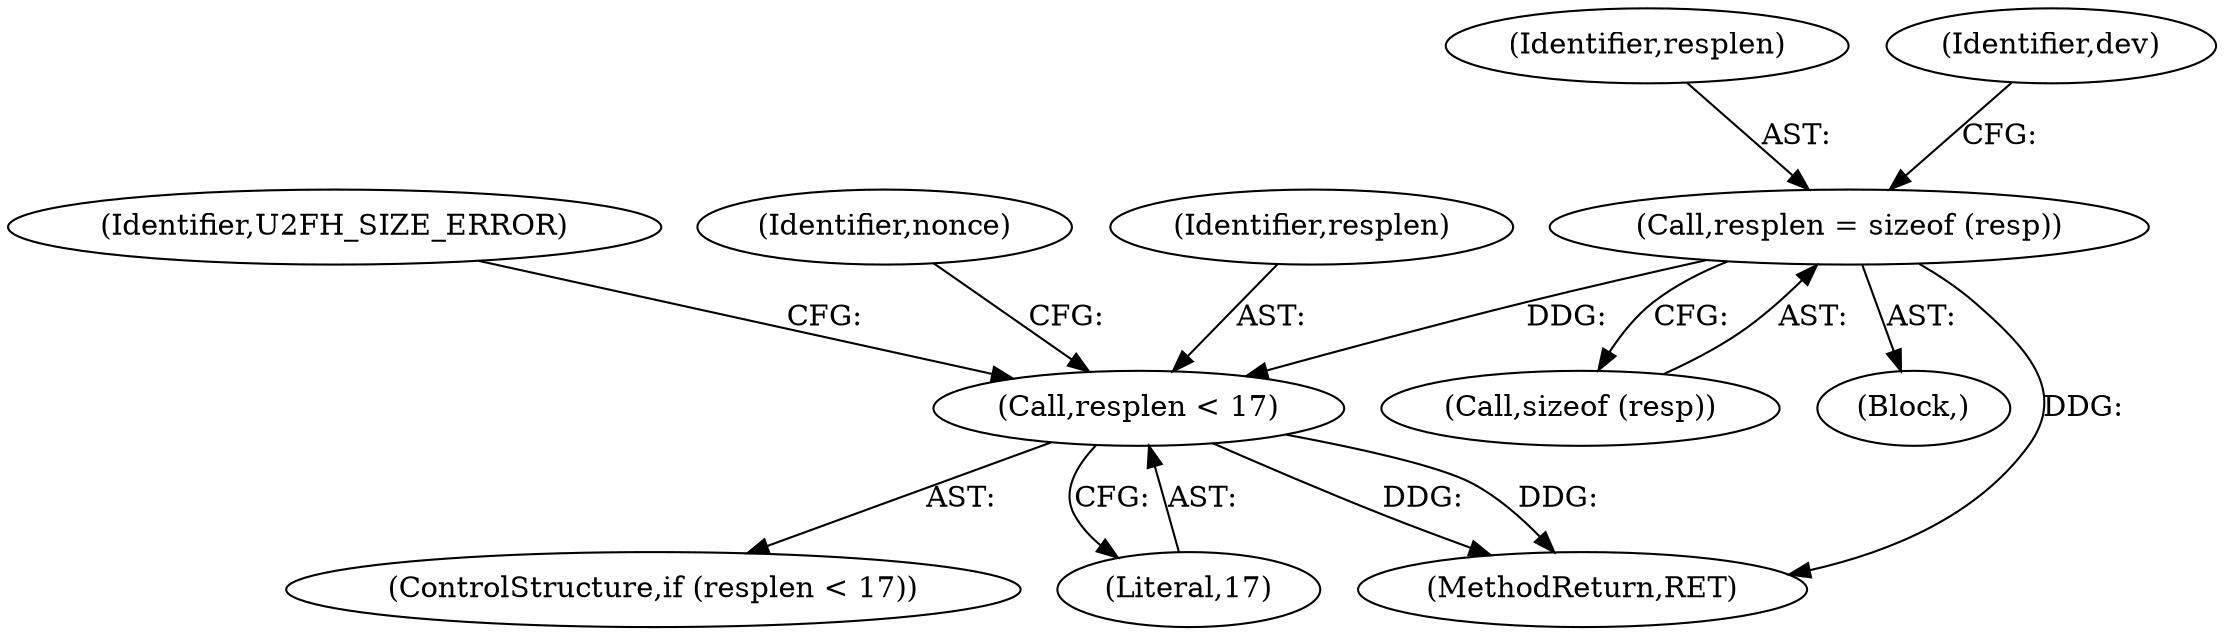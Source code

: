 digraph "0_libu2f-host_e4bb58cc8b6202a421e65f8230217d8ae6e16eb5@API" {
"1000117" [label="(Call,resplen = sizeof (resp))"];
"1000148" [label="(Call,resplen < 17)"];
"1000119" [label="(Call,sizeof (resp))"];
"1000147" [label="(ControlStructure,if (resplen < 17))"];
"1000153" [label="(Identifier,U2FH_SIZE_ERROR)"];
"1000157" [label="(Identifier,nonce)"];
"1000105" [label="(Block,)"];
"1000149" [label="(Identifier,resplen)"];
"1000148" [label="(Call,resplen < 17)"];
"1000150" [label="(Literal,17)"];
"1000245" [label="(MethodReturn,RET)"];
"1000118" [label="(Identifier,resplen)"];
"1000123" [label="(Identifier,dev)"];
"1000117" [label="(Call,resplen = sizeof (resp))"];
"1000117" -> "1000105"  [label="AST: "];
"1000117" -> "1000119"  [label="CFG: "];
"1000118" -> "1000117"  [label="AST: "];
"1000119" -> "1000117"  [label="AST: "];
"1000123" -> "1000117"  [label="CFG: "];
"1000117" -> "1000245"  [label="DDG: "];
"1000117" -> "1000148"  [label="DDG: "];
"1000148" -> "1000147"  [label="AST: "];
"1000148" -> "1000150"  [label="CFG: "];
"1000149" -> "1000148"  [label="AST: "];
"1000150" -> "1000148"  [label="AST: "];
"1000153" -> "1000148"  [label="CFG: "];
"1000157" -> "1000148"  [label="CFG: "];
"1000148" -> "1000245"  [label="DDG: "];
"1000148" -> "1000245"  [label="DDG: "];
}
